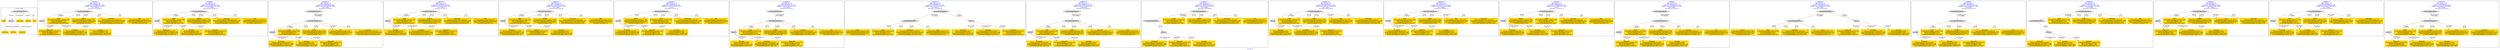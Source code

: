 digraph n0 {
fontcolor="blue"
remincross="true"
label="s01-cb.csv"
subgraph cluster_0 {
label="1-correct model"
n2[style="filled",color="white",fillcolor="lightgray",label="CulturalHeritageObject1"];
n3[shape="plaintext",style="filled",fillcolor="gold",label="Dated"];
n4[style="filled",color="white",fillcolor="lightgray",label="Person1"];
n5[shape="plaintext",style="filled",fillcolor="gold",label="Dimensions"];
n6[shape="plaintext",style="filled",fillcolor="gold",label="Medium"];
n7[shape="plaintext",style="filled",fillcolor="gold",label="Title"];
n8[shape="plaintext",style="filled",fillcolor="gold",label="Begin Date"];
n9[shape="plaintext",style="filled",fillcolor="gold",label="End Date"];
n10[shape="plaintext",style="filled",fillcolor="gold",label="Attribution"];
}
subgraph cluster_1 {
label="candidate 0\nlink coherence:1.0\nnode coherence:1.0\nconfidence:0.5053868188227902\nmapping score:0.6208432253218824\ncost:7.99978\n-precision:0.75-recall:0.75"
n12[style="filled",color="white",fillcolor="lightgray",label="CulturalHeritageObject1"];
n13[style="filled",color="white",fillcolor="lightgray",label="Person1"];
n14[shape="plaintext",style="filled",fillcolor="gold",label="Dated\n[CulturalHeritageObject,created,0.446]\n[Person,dateOfDeath,0.251]\n[Person,dateOfBirth,0.241]\n[CulturalHeritageObject,title,0.063]"];
n15[shape="plaintext",style="filled",fillcolor="gold",label="Medium\n[CulturalHeritageObject,medium,0.799]\n[CulturalHeritageObject,description,0.079]\n[Person,biographicalInformation,0.064]\n[Concept,prefLabel,0.058]"];
n16[shape="plaintext",style="filled",fillcolor="gold",label="Begin Date\n[CulturalHeritageObject,created,0.357]\n[Person,dateOfDeath,0.314]\n[Person,dateOfBirth,0.286]\n[CulturalHeritageObject,title,0.043]"];
n17[shape="plaintext",style="filled",fillcolor="gold",label="Dimensions\n[CulturalHeritageObject,extent,0.8]\n[CulturalHeritageObject,accessionNumber,0.088]\n[CulturalHeritageObject,description,0.062]\n[CulturalHeritageObject,provenance,0.05]"];
n18[shape="plaintext",style="filled",fillcolor="gold",label="Attribution\n[Person,nameOfThePerson,0.482]\n[CulturalHeritageObject,description,0.209]\n[CulturalHeritageObject,provenance,0.156]\n[CulturalHeritageObject,title,0.154]"];
n19[shape="plaintext",style="filled",fillcolor="gold",label="Title\n[CulturalHeritageObject,title,0.334]\n[CulturalHeritageObject,description,0.328]\n[Person,biographicalInformation,0.227]\n[Document,classLink,0.112]"];
n20[shape="plaintext",style="filled",fillcolor="gold",label="End Date\n[Person,dateOfBirth,0.363]\n[Person,dateOfDeath,0.324]\n[CulturalHeritageObject,created,0.285]\n[CulturalHeritageObject,title,0.028]"];
}
subgraph cluster_2 {
label="candidate 1\nlink coherence:1.0\nnode coherence:1.0\nconfidence:0.5053868188227902\nmapping score:0.6208432253218824\ncost:7.99999\n-precision:0.62-recall:0.62"
n22[style="filled",color="white",fillcolor="lightgray",label="CulturalHeritageObject1"];
n23[style="filled",color="white",fillcolor="lightgray",label="Person2"];
n24[shape="plaintext",style="filled",fillcolor="gold",label="Dated\n[CulturalHeritageObject,created,0.446]\n[Person,dateOfDeath,0.251]\n[Person,dateOfBirth,0.241]\n[CulturalHeritageObject,title,0.063]"];
n25[shape="plaintext",style="filled",fillcolor="gold",label="Medium\n[CulturalHeritageObject,medium,0.799]\n[CulturalHeritageObject,description,0.079]\n[Person,biographicalInformation,0.064]\n[Concept,prefLabel,0.058]"];
n26[shape="plaintext",style="filled",fillcolor="gold",label="Attribution\n[Person,nameOfThePerson,0.482]\n[CulturalHeritageObject,description,0.209]\n[CulturalHeritageObject,provenance,0.156]\n[CulturalHeritageObject,title,0.154]"];
n27[shape="plaintext",style="filled",fillcolor="gold",label="Dimensions\n[CulturalHeritageObject,extent,0.8]\n[CulturalHeritageObject,accessionNumber,0.088]\n[CulturalHeritageObject,description,0.062]\n[CulturalHeritageObject,provenance,0.05]"];
n28[shape="plaintext",style="filled",fillcolor="gold",label="End Date\n[Person,dateOfBirth,0.363]\n[Person,dateOfDeath,0.324]\n[CulturalHeritageObject,created,0.285]\n[CulturalHeritageObject,title,0.028]"];
n29[shape="plaintext",style="filled",fillcolor="gold",label="Title\n[CulturalHeritageObject,title,0.334]\n[CulturalHeritageObject,description,0.328]\n[Person,biographicalInformation,0.227]\n[Document,classLink,0.112]"];
n30[shape="plaintext",style="filled",fillcolor="gold",label="Begin Date\n[CulturalHeritageObject,created,0.357]\n[Person,dateOfDeath,0.314]\n[Person,dateOfBirth,0.286]\n[CulturalHeritageObject,title,0.043]"];
}
subgraph cluster_3 {
label="candidate 10\nlink coherence:1.0\nnode coherence:1.0\nconfidence:0.5045009891054063\nmapping score:0.6205479487494211\ncost:8.9998\n-precision:0.44-recall:0.5"
n32[style="filled",color="white",fillcolor="lightgray",label="CulturalHeritageObject1"];
n33[style="filled",color="white",fillcolor="lightgray",label="Person2"];
n34[style="filled",color="white",fillcolor="lightgray",label="EuropeanaAggregation1"];
n35[shape="plaintext",style="filled",fillcolor="gold",label="Dated\n[CulturalHeritageObject,created,0.446]\n[Person,dateOfDeath,0.251]\n[Person,dateOfBirth,0.241]\n[CulturalHeritageObject,title,0.063]"];
n36[shape="plaintext",style="filled",fillcolor="gold",label="Medium\n[CulturalHeritageObject,medium,0.799]\n[CulturalHeritageObject,description,0.079]\n[Person,biographicalInformation,0.064]\n[Concept,prefLabel,0.058]"];
n37[shape="plaintext",style="filled",fillcolor="gold",label="Attribution\n[Person,nameOfThePerson,0.482]\n[CulturalHeritageObject,description,0.209]\n[CulturalHeritageObject,provenance,0.156]\n[CulturalHeritageObject,title,0.154]"];
n38[shape="plaintext",style="filled",fillcolor="gold",label="Title\n[CulturalHeritageObject,title,0.334]\n[CulturalHeritageObject,description,0.328]\n[Person,biographicalInformation,0.227]\n[Document,classLink,0.112]"];
n39[shape="plaintext",style="filled",fillcolor="gold",label="Dimensions\n[CulturalHeritageObject,extent,0.8]\n[CulturalHeritageObject,accessionNumber,0.088]\n[CulturalHeritageObject,description,0.062]\n[CulturalHeritageObject,provenance,0.05]"];
n40[shape="plaintext",style="filled",fillcolor="gold",label="End Date\n[Person,dateOfBirth,0.363]\n[Person,dateOfDeath,0.324]\n[CulturalHeritageObject,created,0.285]\n[CulturalHeritageObject,title,0.028]"];
n41[shape="plaintext",style="filled",fillcolor="gold",label="Begin Date\n[CulturalHeritageObject,created,0.357]\n[Person,dateOfDeath,0.314]\n[Person,dateOfBirth,0.286]\n[CulturalHeritageObject,title,0.043]"];
}
subgraph cluster_4 {
label="candidate 11\nlink coherence:1.0\nnode coherence:1.0\nconfidence:0.4956959076910941\nmapping score:0.6176129216113171\ncost:7.99978\n-precision:1.0-recall:1.0"
n43[style="filled",color="white",fillcolor="lightgray",label="CulturalHeritageObject1"];
n44[style="filled",color="white",fillcolor="lightgray",label="Person1"];
n45[shape="plaintext",style="filled",fillcolor="gold",label="Dated\n[CulturalHeritageObject,created,0.446]\n[Person,dateOfDeath,0.251]\n[Person,dateOfBirth,0.241]\n[CulturalHeritageObject,title,0.063]"];
n46[shape="plaintext",style="filled",fillcolor="gold",label="Medium\n[CulturalHeritageObject,medium,0.799]\n[CulturalHeritageObject,description,0.079]\n[Person,biographicalInformation,0.064]\n[Concept,prefLabel,0.058]"];
n47[shape="plaintext",style="filled",fillcolor="gold",label="End Date\n[Person,dateOfBirth,0.363]\n[Person,dateOfDeath,0.324]\n[CulturalHeritageObject,created,0.285]\n[CulturalHeritageObject,title,0.028]"];
n48[shape="plaintext",style="filled",fillcolor="gold",label="Dimensions\n[CulturalHeritageObject,extent,0.8]\n[CulturalHeritageObject,accessionNumber,0.088]\n[CulturalHeritageObject,description,0.062]\n[CulturalHeritageObject,provenance,0.05]"];
n49[shape="plaintext",style="filled",fillcolor="gold",label="Attribution\n[Person,nameOfThePerson,0.482]\n[CulturalHeritageObject,description,0.209]\n[CulturalHeritageObject,provenance,0.156]\n[CulturalHeritageObject,title,0.154]"];
n50[shape="plaintext",style="filled",fillcolor="gold",label="Title\n[CulturalHeritageObject,title,0.334]\n[CulturalHeritageObject,description,0.328]\n[Person,biographicalInformation,0.227]\n[Document,classLink,0.112]"];
n51[shape="plaintext",style="filled",fillcolor="gold",label="Begin Date\n[CulturalHeritageObject,created,0.357]\n[Person,dateOfDeath,0.314]\n[Person,dateOfBirth,0.286]\n[CulturalHeritageObject,title,0.043]"];
}
subgraph cluster_5 {
label="candidate 12\nlink coherence:1.0\nnode coherence:1.0\nconfidence:0.4956959076910941\nmapping score:0.6176129216113171\ncost:7.99999\n-precision:0.88-recall:0.88"
n53[style="filled",color="white",fillcolor="lightgray",label="CulturalHeritageObject1"];
n54[style="filled",color="white",fillcolor="lightgray",label="Person2"];
n55[shape="plaintext",style="filled",fillcolor="gold",label="Dated\n[CulturalHeritageObject,created,0.446]\n[Person,dateOfDeath,0.251]\n[Person,dateOfBirth,0.241]\n[CulturalHeritageObject,title,0.063]"];
n56[shape="plaintext",style="filled",fillcolor="gold",label="Medium\n[CulturalHeritageObject,medium,0.799]\n[CulturalHeritageObject,description,0.079]\n[Person,biographicalInformation,0.064]\n[Concept,prefLabel,0.058]"];
n57[shape="plaintext",style="filled",fillcolor="gold",label="Attribution\n[Person,nameOfThePerson,0.482]\n[CulturalHeritageObject,description,0.209]\n[CulturalHeritageObject,provenance,0.156]\n[CulturalHeritageObject,title,0.154]"];
n58[shape="plaintext",style="filled",fillcolor="gold",label="Begin Date\n[CulturalHeritageObject,created,0.357]\n[Person,dateOfDeath,0.314]\n[Person,dateOfBirth,0.286]\n[CulturalHeritageObject,title,0.043]"];
n59[shape="plaintext",style="filled",fillcolor="gold",label="Dimensions\n[CulturalHeritageObject,extent,0.8]\n[CulturalHeritageObject,accessionNumber,0.088]\n[CulturalHeritageObject,description,0.062]\n[CulturalHeritageObject,provenance,0.05]"];
n60[shape="plaintext",style="filled",fillcolor="gold",label="Title\n[CulturalHeritageObject,title,0.334]\n[CulturalHeritageObject,description,0.328]\n[Person,biographicalInformation,0.227]\n[Document,classLink,0.112]"];
n61[shape="plaintext",style="filled",fillcolor="gold",label="End Date\n[Person,dateOfBirth,0.363]\n[Person,dateOfDeath,0.324]\n[CulturalHeritageObject,created,0.285]\n[CulturalHeritageObject,title,0.028]"];
}
subgraph cluster_6 {
label="candidate 13\nlink coherence:1.0\nnode coherence:1.0\nconfidence:0.4956959076910941\nmapping score:0.6176129216113171\ncost:8.0\n-precision:1.0-recall:1.0"
n63[style="filled",color="white",fillcolor="lightgray",label="CulturalHeritageObject2"];
n64[style="filled",color="white",fillcolor="lightgray",label="Person2"];
n65[shape="plaintext",style="filled",fillcolor="gold",label="Medium\n[CulturalHeritageObject,medium,0.799]\n[CulturalHeritageObject,description,0.079]\n[Person,biographicalInformation,0.064]\n[Concept,prefLabel,0.058]"];
n66[shape="plaintext",style="filled",fillcolor="gold",label="Attribution\n[Person,nameOfThePerson,0.482]\n[CulturalHeritageObject,description,0.209]\n[CulturalHeritageObject,provenance,0.156]\n[CulturalHeritageObject,title,0.154]"];
n67[shape="plaintext",style="filled",fillcolor="gold",label="Dated\n[CulturalHeritageObject,created,0.446]\n[Person,dateOfDeath,0.251]\n[Person,dateOfBirth,0.241]\n[CulturalHeritageObject,title,0.063]"];
n68[shape="plaintext",style="filled",fillcolor="gold",label="Begin Date\n[CulturalHeritageObject,created,0.357]\n[Person,dateOfDeath,0.314]\n[Person,dateOfBirth,0.286]\n[CulturalHeritageObject,title,0.043]"];
n69[shape="plaintext",style="filled",fillcolor="gold",label="Dimensions\n[CulturalHeritageObject,extent,0.8]\n[CulturalHeritageObject,accessionNumber,0.088]\n[CulturalHeritageObject,description,0.062]\n[CulturalHeritageObject,provenance,0.05]"];
n70[shape="plaintext",style="filled",fillcolor="gold",label="Title\n[CulturalHeritageObject,title,0.334]\n[CulturalHeritageObject,description,0.328]\n[Person,biographicalInformation,0.227]\n[Document,classLink,0.112]"];
n71[shape="plaintext",style="filled",fillcolor="gold",label="End Date\n[Person,dateOfBirth,0.363]\n[Person,dateOfDeath,0.324]\n[CulturalHeritageObject,created,0.285]\n[CulturalHeritageObject,title,0.028]"];
}
subgraph cluster_7 {
label="candidate 14\nlink coherence:1.0\nnode coherence:1.0\nconfidence:0.4956959076910941\nmapping score:0.6176129216113171\ncost:8.99959\n-precision:0.89-recall:1.0"
n73[style="filled",color="white",fillcolor="lightgray",label="CulturalHeritageObject1"];
n74[style="filled",color="white",fillcolor="lightgray",label="Person1"];
n75[style="filled",color="white",fillcolor="lightgray",label="EuropeanaAggregation1"];
n76[shape="plaintext",style="filled",fillcolor="gold",label="Dated\n[CulturalHeritageObject,created,0.446]\n[Person,dateOfDeath,0.251]\n[Person,dateOfBirth,0.241]\n[CulturalHeritageObject,title,0.063]"];
n77[shape="plaintext",style="filled",fillcolor="gold",label="Medium\n[CulturalHeritageObject,medium,0.799]\n[CulturalHeritageObject,description,0.079]\n[Person,biographicalInformation,0.064]\n[Concept,prefLabel,0.058]"];
n78[shape="plaintext",style="filled",fillcolor="gold",label="End Date\n[Person,dateOfBirth,0.363]\n[Person,dateOfDeath,0.324]\n[CulturalHeritageObject,created,0.285]\n[CulturalHeritageObject,title,0.028]"];
n79[shape="plaintext",style="filled",fillcolor="gold",label="Dimensions\n[CulturalHeritageObject,extent,0.8]\n[CulturalHeritageObject,accessionNumber,0.088]\n[CulturalHeritageObject,description,0.062]\n[CulturalHeritageObject,provenance,0.05]"];
n80[shape="plaintext",style="filled",fillcolor="gold",label="Attribution\n[Person,nameOfThePerson,0.482]\n[CulturalHeritageObject,description,0.209]\n[CulturalHeritageObject,provenance,0.156]\n[CulturalHeritageObject,title,0.154]"];
n81[shape="plaintext",style="filled",fillcolor="gold",label="Title\n[CulturalHeritageObject,title,0.334]\n[CulturalHeritageObject,description,0.328]\n[Person,biographicalInformation,0.227]\n[Document,classLink,0.112]"];
n82[shape="plaintext",style="filled",fillcolor="gold",label="Begin Date\n[CulturalHeritageObject,created,0.357]\n[Person,dateOfDeath,0.314]\n[Person,dateOfBirth,0.286]\n[CulturalHeritageObject,title,0.043]"];
}
subgraph cluster_8 {
label="candidate 15\nlink coherence:1.0\nnode coherence:1.0\nconfidence:0.4956959076910941\nmapping score:0.6176129216113171\ncost:8.99975\n-precision:0.78-recall:0.88"
n84[style="filled",color="white",fillcolor="lightgray",label="CulturalHeritageObject1"];
n85[style="filled",color="white",fillcolor="lightgray",label="CulturalHeritageObject2"];
n86[style="filled",color="white",fillcolor="lightgray",label="Person1"];
n87[shape="plaintext",style="filled",fillcolor="gold",label="Medium\n[CulturalHeritageObject,medium,0.799]\n[CulturalHeritageObject,description,0.079]\n[Person,biographicalInformation,0.064]\n[Concept,prefLabel,0.058]"];
n88[shape="plaintext",style="filled",fillcolor="gold",label="End Date\n[Person,dateOfBirth,0.363]\n[Person,dateOfDeath,0.324]\n[CulturalHeritageObject,created,0.285]\n[CulturalHeritageObject,title,0.028]"];
n89[shape="plaintext",style="filled",fillcolor="gold",label="Dated\n[CulturalHeritageObject,created,0.446]\n[Person,dateOfDeath,0.251]\n[Person,dateOfBirth,0.241]\n[CulturalHeritageObject,title,0.063]"];
n90[shape="plaintext",style="filled",fillcolor="gold",label="Dimensions\n[CulturalHeritageObject,extent,0.8]\n[CulturalHeritageObject,accessionNumber,0.088]\n[CulturalHeritageObject,description,0.062]\n[CulturalHeritageObject,provenance,0.05]"];
n91[shape="plaintext",style="filled",fillcolor="gold",label="Attribution\n[Person,nameOfThePerson,0.482]\n[CulturalHeritageObject,description,0.209]\n[CulturalHeritageObject,provenance,0.156]\n[CulturalHeritageObject,title,0.154]"];
n92[shape="plaintext",style="filled",fillcolor="gold",label="Title\n[CulturalHeritageObject,title,0.334]\n[CulturalHeritageObject,description,0.328]\n[Person,biographicalInformation,0.227]\n[Document,classLink,0.112]"];
n93[shape="plaintext",style="filled",fillcolor="gold",label="Begin Date\n[CulturalHeritageObject,created,0.357]\n[Person,dateOfDeath,0.314]\n[Person,dateOfBirth,0.286]\n[CulturalHeritageObject,title,0.043]"];
}
subgraph cluster_9 {
label="candidate 16\nlink coherence:1.0\nnode coherence:1.0\nconfidence:0.4956959076910941\nmapping score:0.6176129216113171\ncost:8.9998\n-precision:0.78-recall:0.88"
n95[style="filled",color="white",fillcolor="lightgray",label="CulturalHeritageObject1"];
n96[style="filled",color="white",fillcolor="lightgray",label="Person2"];
n97[style="filled",color="white",fillcolor="lightgray",label="EuropeanaAggregation1"];
n98[shape="plaintext",style="filled",fillcolor="gold",label="Dated\n[CulturalHeritageObject,created,0.446]\n[Person,dateOfDeath,0.251]\n[Person,dateOfBirth,0.241]\n[CulturalHeritageObject,title,0.063]"];
n99[shape="plaintext",style="filled",fillcolor="gold",label="Medium\n[CulturalHeritageObject,medium,0.799]\n[CulturalHeritageObject,description,0.079]\n[Person,biographicalInformation,0.064]\n[Concept,prefLabel,0.058]"];
n100[shape="plaintext",style="filled",fillcolor="gold",label="Attribution\n[Person,nameOfThePerson,0.482]\n[CulturalHeritageObject,description,0.209]\n[CulturalHeritageObject,provenance,0.156]\n[CulturalHeritageObject,title,0.154]"];
n101[shape="plaintext",style="filled",fillcolor="gold",label="Begin Date\n[CulturalHeritageObject,created,0.357]\n[Person,dateOfDeath,0.314]\n[Person,dateOfBirth,0.286]\n[CulturalHeritageObject,title,0.043]"];
n102[shape="plaintext",style="filled",fillcolor="gold",label="Dimensions\n[CulturalHeritageObject,extent,0.8]\n[CulturalHeritageObject,accessionNumber,0.088]\n[CulturalHeritageObject,description,0.062]\n[CulturalHeritageObject,provenance,0.05]"];
n103[shape="plaintext",style="filled",fillcolor="gold",label="Title\n[CulturalHeritageObject,title,0.334]\n[CulturalHeritageObject,description,0.328]\n[Person,biographicalInformation,0.227]\n[Document,classLink,0.112]"];
n104[shape="plaintext",style="filled",fillcolor="gold",label="End Date\n[Person,dateOfBirth,0.363]\n[Person,dateOfDeath,0.324]\n[CulturalHeritageObject,created,0.285]\n[CulturalHeritageObject,title,0.028]"];
}
subgraph cluster_10 {
label="candidate 17\nlink coherence:1.0\nnode coherence:1.0\nconfidence:0.4956959076910941\nmapping score:0.6176129216113171\ncost:8.99997\n-precision:0.78-recall:0.88"
n106[style="filled",color="white",fillcolor="lightgray",label="CulturalHeritageObject1"];
n107[style="filled",color="white",fillcolor="lightgray",label="CulturalHeritageObject2"];
n108[style="filled",color="white",fillcolor="lightgray",label="Person2"];
n109[shape="plaintext",style="filled",fillcolor="gold",label="Dated\n[CulturalHeritageObject,created,0.446]\n[Person,dateOfDeath,0.251]\n[Person,dateOfBirth,0.241]\n[CulturalHeritageObject,title,0.063]"];
n110[shape="plaintext",style="filled",fillcolor="gold",label="Medium\n[CulturalHeritageObject,medium,0.799]\n[CulturalHeritageObject,description,0.079]\n[Person,biographicalInformation,0.064]\n[Concept,prefLabel,0.058]"];
n111[shape="plaintext",style="filled",fillcolor="gold",label="Attribution\n[Person,nameOfThePerson,0.482]\n[CulturalHeritageObject,description,0.209]\n[CulturalHeritageObject,provenance,0.156]\n[CulturalHeritageObject,title,0.154]"];
n112[shape="plaintext",style="filled",fillcolor="gold",label="Begin Date\n[CulturalHeritageObject,created,0.357]\n[Person,dateOfDeath,0.314]\n[Person,dateOfBirth,0.286]\n[CulturalHeritageObject,title,0.043]"];
n113[shape="plaintext",style="filled",fillcolor="gold",label="Dimensions\n[CulturalHeritageObject,extent,0.8]\n[CulturalHeritageObject,accessionNumber,0.088]\n[CulturalHeritageObject,description,0.062]\n[CulturalHeritageObject,provenance,0.05]"];
n114[shape="plaintext",style="filled",fillcolor="gold",label="Title\n[CulturalHeritageObject,title,0.334]\n[CulturalHeritageObject,description,0.328]\n[Person,biographicalInformation,0.227]\n[Document,classLink,0.112]"];
n115[shape="plaintext",style="filled",fillcolor="gold",label="End Date\n[Person,dateOfBirth,0.363]\n[Person,dateOfDeath,0.324]\n[CulturalHeritageObject,created,0.285]\n[CulturalHeritageObject,title,0.028]"];
}
subgraph cluster_11 {
label="candidate 18\nlink coherence:1.0\nnode coherence:1.0\nconfidence:0.49481007797371024\nmapping score:0.6173176450388559\ncost:7.99978\n-precision:0.88-recall:0.88"
n117[style="filled",color="white",fillcolor="lightgray",label="CulturalHeritageObject1"];
n118[style="filled",color="white",fillcolor="lightgray",label="Person1"];
n119[shape="plaintext",style="filled",fillcolor="gold",label="Dated\n[CulturalHeritageObject,created,0.446]\n[Person,dateOfDeath,0.251]\n[Person,dateOfBirth,0.241]\n[CulturalHeritageObject,title,0.063]"];
n120[shape="plaintext",style="filled",fillcolor="gold",label="Medium\n[CulturalHeritageObject,medium,0.799]\n[CulturalHeritageObject,description,0.079]\n[Person,biographicalInformation,0.064]\n[Concept,prefLabel,0.058]"];
n121[shape="plaintext",style="filled",fillcolor="gold",label="Title\n[CulturalHeritageObject,title,0.334]\n[CulturalHeritageObject,description,0.328]\n[Person,biographicalInformation,0.227]\n[Document,classLink,0.112]"];
n122[shape="plaintext",style="filled",fillcolor="gold",label="End Date\n[Person,dateOfBirth,0.363]\n[Person,dateOfDeath,0.324]\n[CulturalHeritageObject,created,0.285]\n[CulturalHeritageObject,title,0.028]"];
n123[shape="plaintext",style="filled",fillcolor="gold",label="Dimensions\n[CulturalHeritageObject,extent,0.8]\n[CulturalHeritageObject,accessionNumber,0.088]\n[CulturalHeritageObject,description,0.062]\n[CulturalHeritageObject,provenance,0.05]"];
n124[shape="plaintext",style="filled",fillcolor="gold",label="Attribution\n[Person,nameOfThePerson,0.482]\n[CulturalHeritageObject,description,0.209]\n[CulturalHeritageObject,provenance,0.156]\n[CulturalHeritageObject,title,0.154]"];
n125[shape="plaintext",style="filled",fillcolor="gold",label="Begin Date\n[CulturalHeritageObject,created,0.357]\n[Person,dateOfDeath,0.314]\n[Person,dateOfBirth,0.286]\n[CulturalHeritageObject,title,0.043]"];
}
subgraph cluster_12 {
label="candidate 19\nlink coherence:1.0\nnode coherence:1.0\nconfidence:0.49481007797371024\nmapping score:0.6173176450388559\ncost:7.99999\n-precision:0.75-recall:0.75"
n127[style="filled",color="white",fillcolor="lightgray",label="CulturalHeritageObject1"];
n128[style="filled",color="white",fillcolor="lightgray",label="Person2"];
n129[shape="plaintext",style="filled",fillcolor="gold",label="Dated\n[CulturalHeritageObject,created,0.446]\n[Person,dateOfDeath,0.251]\n[Person,dateOfBirth,0.241]\n[CulturalHeritageObject,title,0.063]"];
n130[shape="plaintext",style="filled",fillcolor="gold",label="Medium\n[CulturalHeritageObject,medium,0.799]\n[CulturalHeritageObject,description,0.079]\n[Person,biographicalInformation,0.064]\n[Concept,prefLabel,0.058]"];
n131[shape="plaintext",style="filled",fillcolor="gold",label="Attribution\n[Person,nameOfThePerson,0.482]\n[CulturalHeritageObject,description,0.209]\n[CulturalHeritageObject,provenance,0.156]\n[CulturalHeritageObject,title,0.154]"];
n132[shape="plaintext",style="filled",fillcolor="gold",label="Title\n[CulturalHeritageObject,title,0.334]\n[CulturalHeritageObject,description,0.328]\n[Person,biographicalInformation,0.227]\n[Document,classLink,0.112]"];
n133[shape="plaintext",style="filled",fillcolor="gold",label="Begin Date\n[CulturalHeritageObject,created,0.357]\n[Person,dateOfDeath,0.314]\n[Person,dateOfBirth,0.286]\n[CulturalHeritageObject,title,0.043]"];
n134[shape="plaintext",style="filled",fillcolor="gold",label="Dimensions\n[CulturalHeritageObject,extent,0.8]\n[CulturalHeritageObject,accessionNumber,0.088]\n[CulturalHeritageObject,description,0.062]\n[CulturalHeritageObject,provenance,0.05]"];
n135[shape="plaintext",style="filled",fillcolor="gold",label="End Date\n[Person,dateOfBirth,0.363]\n[Person,dateOfDeath,0.324]\n[CulturalHeritageObject,created,0.285]\n[CulturalHeritageObject,title,0.028]"];
}
subgraph cluster_13 {
label="candidate 2\nlink coherence:1.0\nnode coherence:1.0\nconfidence:0.5053868188227902\nmapping score:0.6208432253218824\ncost:8.0\n-precision:0.75-recall:0.75"
n137[style="filled",color="white",fillcolor="lightgray",label="CulturalHeritageObject2"];
n138[style="filled",color="white",fillcolor="lightgray",label="Person2"];
n139[shape="plaintext",style="filled",fillcolor="gold",label="Medium\n[CulturalHeritageObject,medium,0.799]\n[CulturalHeritageObject,description,0.079]\n[Person,biographicalInformation,0.064]\n[Concept,prefLabel,0.058]"];
n140[shape="plaintext",style="filled",fillcolor="gold",label="Attribution\n[Person,nameOfThePerson,0.482]\n[CulturalHeritageObject,description,0.209]\n[CulturalHeritageObject,provenance,0.156]\n[CulturalHeritageObject,title,0.154]"];
n141[shape="plaintext",style="filled",fillcolor="gold",label="Dated\n[CulturalHeritageObject,created,0.446]\n[Person,dateOfDeath,0.251]\n[Person,dateOfBirth,0.241]\n[CulturalHeritageObject,title,0.063]"];
n142[shape="plaintext",style="filled",fillcolor="gold",label="Dimensions\n[CulturalHeritageObject,extent,0.8]\n[CulturalHeritageObject,accessionNumber,0.088]\n[CulturalHeritageObject,description,0.062]\n[CulturalHeritageObject,provenance,0.05]"];
n143[shape="plaintext",style="filled",fillcolor="gold",label="End Date\n[Person,dateOfBirth,0.363]\n[Person,dateOfDeath,0.324]\n[CulturalHeritageObject,created,0.285]\n[CulturalHeritageObject,title,0.028]"];
n144[shape="plaintext",style="filled",fillcolor="gold",label="Title\n[CulturalHeritageObject,title,0.334]\n[CulturalHeritageObject,description,0.328]\n[Person,biographicalInformation,0.227]\n[Document,classLink,0.112]"];
n145[shape="plaintext",style="filled",fillcolor="gold",label="Begin Date\n[CulturalHeritageObject,created,0.357]\n[Person,dateOfDeath,0.314]\n[Person,dateOfBirth,0.286]\n[CulturalHeritageObject,title,0.043]"];
}
subgraph cluster_14 {
label="candidate 3\nlink coherence:1.0\nnode coherence:1.0\nconfidence:0.5053868188227902\nmapping score:0.6208432253218824\ncost:8.99959\n-precision:0.67-recall:0.75"
n147[style="filled",color="white",fillcolor="lightgray",label="CulturalHeritageObject1"];
n148[style="filled",color="white",fillcolor="lightgray",label="Person1"];
n149[style="filled",color="white",fillcolor="lightgray",label="EuropeanaAggregation1"];
n150[shape="plaintext",style="filled",fillcolor="gold",label="Dated\n[CulturalHeritageObject,created,0.446]\n[Person,dateOfDeath,0.251]\n[Person,dateOfBirth,0.241]\n[CulturalHeritageObject,title,0.063]"];
n151[shape="plaintext",style="filled",fillcolor="gold",label="Medium\n[CulturalHeritageObject,medium,0.799]\n[CulturalHeritageObject,description,0.079]\n[Person,biographicalInformation,0.064]\n[Concept,prefLabel,0.058]"];
n152[shape="plaintext",style="filled",fillcolor="gold",label="Begin Date\n[CulturalHeritageObject,created,0.357]\n[Person,dateOfDeath,0.314]\n[Person,dateOfBirth,0.286]\n[CulturalHeritageObject,title,0.043]"];
n153[shape="plaintext",style="filled",fillcolor="gold",label="Dimensions\n[CulturalHeritageObject,extent,0.8]\n[CulturalHeritageObject,accessionNumber,0.088]\n[CulturalHeritageObject,description,0.062]\n[CulturalHeritageObject,provenance,0.05]"];
n154[shape="plaintext",style="filled",fillcolor="gold",label="Attribution\n[Person,nameOfThePerson,0.482]\n[CulturalHeritageObject,description,0.209]\n[CulturalHeritageObject,provenance,0.156]\n[CulturalHeritageObject,title,0.154]"];
n155[shape="plaintext",style="filled",fillcolor="gold",label="Title\n[CulturalHeritageObject,title,0.334]\n[CulturalHeritageObject,description,0.328]\n[Person,biographicalInformation,0.227]\n[Document,classLink,0.112]"];
n156[shape="plaintext",style="filled",fillcolor="gold",label="End Date\n[Person,dateOfBirth,0.363]\n[Person,dateOfDeath,0.324]\n[CulturalHeritageObject,created,0.285]\n[CulturalHeritageObject,title,0.028]"];
}
subgraph cluster_15 {
label="candidate 4\nlink coherence:1.0\nnode coherence:1.0\nconfidence:0.5053868188227902\nmapping score:0.6208432253218824\ncost:8.99975\n-precision:0.56-recall:0.62"
n158[style="filled",color="white",fillcolor="lightgray",label="CulturalHeritageObject1"];
n159[style="filled",color="white",fillcolor="lightgray",label="CulturalHeritageObject2"];
n160[style="filled",color="white",fillcolor="lightgray",label="Person1"];
n161[shape="plaintext",style="filled",fillcolor="gold",label="Medium\n[CulturalHeritageObject,medium,0.799]\n[CulturalHeritageObject,description,0.079]\n[Person,biographicalInformation,0.064]\n[Concept,prefLabel,0.058]"];
n162[shape="plaintext",style="filled",fillcolor="gold",label="Begin Date\n[CulturalHeritageObject,created,0.357]\n[Person,dateOfDeath,0.314]\n[Person,dateOfBirth,0.286]\n[CulturalHeritageObject,title,0.043]"];
n163[shape="plaintext",style="filled",fillcolor="gold",label="Dated\n[CulturalHeritageObject,created,0.446]\n[Person,dateOfDeath,0.251]\n[Person,dateOfBirth,0.241]\n[CulturalHeritageObject,title,0.063]"];
n164[shape="plaintext",style="filled",fillcolor="gold",label="Dimensions\n[CulturalHeritageObject,extent,0.8]\n[CulturalHeritageObject,accessionNumber,0.088]\n[CulturalHeritageObject,description,0.062]\n[CulturalHeritageObject,provenance,0.05]"];
n165[shape="plaintext",style="filled",fillcolor="gold",label="Attribution\n[Person,nameOfThePerson,0.482]\n[CulturalHeritageObject,description,0.209]\n[CulturalHeritageObject,provenance,0.156]\n[CulturalHeritageObject,title,0.154]"];
n166[shape="plaintext",style="filled",fillcolor="gold",label="Title\n[CulturalHeritageObject,title,0.334]\n[CulturalHeritageObject,description,0.328]\n[Person,biographicalInformation,0.227]\n[Document,classLink,0.112]"];
n167[shape="plaintext",style="filled",fillcolor="gold",label="End Date\n[Person,dateOfBirth,0.363]\n[Person,dateOfDeath,0.324]\n[CulturalHeritageObject,created,0.285]\n[CulturalHeritageObject,title,0.028]"];
}
subgraph cluster_16 {
label="candidate 5\nlink coherence:1.0\nnode coherence:1.0\nconfidence:0.5053868188227902\nmapping score:0.6208432253218824\ncost:8.9998\n-precision:0.56-recall:0.62"
n169[style="filled",color="white",fillcolor="lightgray",label="CulturalHeritageObject1"];
n170[style="filled",color="white",fillcolor="lightgray",label="Person2"];
n171[style="filled",color="white",fillcolor="lightgray",label="EuropeanaAggregation1"];
n172[shape="plaintext",style="filled",fillcolor="gold",label="Dated\n[CulturalHeritageObject,created,0.446]\n[Person,dateOfDeath,0.251]\n[Person,dateOfBirth,0.241]\n[CulturalHeritageObject,title,0.063]"];
n173[shape="plaintext",style="filled",fillcolor="gold",label="Medium\n[CulturalHeritageObject,medium,0.799]\n[CulturalHeritageObject,description,0.079]\n[Person,biographicalInformation,0.064]\n[Concept,prefLabel,0.058]"];
n174[shape="plaintext",style="filled",fillcolor="gold",label="Attribution\n[Person,nameOfThePerson,0.482]\n[CulturalHeritageObject,description,0.209]\n[CulturalHeritageObject,provenance,0.156]\n[CulturalHeritageObject,title,0.154]"];
n175[shape="plaintext",style="filled",fillcolor="gold",label="Dimensions\n[CulturalHeritageObject,extent,0.8]\n[CulturalHeritageObject,accessionNumber,0.088]\n[CulturalHeritageObject,description,0.062]\n[CulturalHeritageObject,provenance,0.05]"];
n176[shape="plaintext",style="filled",fillcolor="gold",label="End Date\n[Person,dateOfBirth,0.363]\n[Person,dateOfDeath,0.324]\n[CulturalHeritageObject,created,0.285]\n[CulturalHeritageObject,title,0.028]"];
n177[shape="plaintext",style="filled",fillcolor="gold",label="Title\n[CulturalHeritageObject,title,0.334]\n[CulturalHeritageObject,description,0.328]\n[Person,biographicalInformation,0.227]\n[Document,classLink,0.112]"];
n178[shape="plaintext",style="filled",fillcolor="gold",label="Begin Date\n[CulturalHeritageObject,created,0.357]\n[Person,dateOfDeath,0.314]\n[Person,dateOfBirth,0.286]\n[CulturalHeritageObject,title,0.043]"];
}
subgraph cluster_17 {
label="candidate 6\nlink coherence:1.0\nnode coherence:1.0\nconfidence:0.5053868188227902\nmapping score:0.6208432253218824\ncost:8.99997\n-precision:0.56-recall:0.62"
n180[style="filled",color="white",fillcolor="lightgray",label="CulturalHeritageObject1"];
n181[style="filled",color="white",fillcolor="lightgray",label="CulturalHeritageObject2"];
n182[style="filled",color="white",fillcolor="lightgray",label="Person2"];
n183[shape="plaintext",style="filled",fillcolor="gold",label="Dated\n[CulturalHeritageObject,created,0.446]\n[Person,dateOfDeath,0.251]\n[Person,dateOfBirth,0.241]\n[CulturalHeritageObject,title,0.063]"];
n184[shape="plaintext",style="filled",fillcolor="gold",label="Medium\n[CulturalHeritageObject,medium,0.799]\n[CulturalHeritageObject,description,0.079]\n[Person,biographicalInformation,0.064]\n[Concept,prefLabel,0.058]"];
n185[shape="plaintext",style="filled",fillcolor="gold",label="Attribution\n[Person,nameOfThePerson,0.482]\n[CulturalHeritageObject,description,0.209]\n[CulturalHeritageObject,provenance,0.156]\n[CulturalHeritageObject,title,0.154]"];
n186[shape="plaintext",style="filled",fillcolor="gold",label="Dimensions\n[CulturalHeritageObject,extent,0.8]\n[CulturalHeritageObject,accessionNumber,0.088]\n[CulturalHeritageObject,description,0.062]\n[CulturalHeritageObject,provenance,0.05]"];
n187[shape="plaintext",style="filled",fillcolor="gold",label="End Date\n[Person,dateOfBirth,0.363]\n[Person,dateOfDeath,0.324]\n[CulturalHeritageObject,created,0.285]\n[CulturalHeritageObject,title,0.028]"];
n188[shape="plaintext",style="filled",fillcolor="gold",label="Title\n[CulturalHeritageObject,title,0.334]\n[CulturalHeritageObject,description,0.328]\n[Person,biographicalInformation,0.227]\n[Document,classLink,0.112]"];
n189[shape="plaintext",style="filled",fillcolor="gold",label="Begin Date\n[CulturalHeritageObject,created,0.357]\n[Person,dateOfDeath,0.314]\n[Person,dateOfBirth,0.286]\n[CulturalHeritageObject,title,0.043]"];
}
subgraph cluster_18 {
label="candidate 7\nlink coherence:1.0\nnode coherence:1.0\nconfidence:0.5045009891054063\nmapping score:0.6205479487494211\ncost:7.99978\n-precision:0.62-recall:0.62"
n191[style="filled",color="white",fillcolor="lightgray",label="CulturalHeritageObject1"];
n192[style="filled",color="white",fillcolor="lightgray",label="Person1"];
n193[shape="plaintext",style="filled",fillcolor="gold",label="Dated\n[CulturalHeritageObject,created,0.446]\n[Person,dateOfDeath,0.251]\n[Person,dateOfBirth,0.241]\n[CulturalHeritageObject,title,0.063]"];
n194[shape="plaintext",style="filled",fillcolor="gold",label="Medium\n[CulturalHeritageObject,medium,0.799]\n[CulturalHeritageObject,description,0.079]\n[Person,biographicalInformation,0.064]\n[Concept,prefLabel,0.058]"];
n195[shape="plaintext",style="filled",fillcolor="gold",label="Title\n[CulturalHeritageObject,title,0.334]\n[CulturalHeritageObject,description,0.328]\n[Person,biographicalInformation,0.227]\n[Document,classLink,0.112]"];
n196[shape="plaintext",style="filled",fillcolor="gold",label="Begin Date\n[CulturalHeritageObject,created,0.357]\n[Person,dateOfDeath,0.314]\n[Person,dateOfBirth,0.286]\n[CulturalHeritageObject,title,0.043]"];
n197[shape="plaintext",style="filled",fillcolor="gold",label="Dimensions\n[CulturalHeritageObject,extent,0.8]\n[CulturalHeritageObject,accessionNumber,0.088]\n[CulturalHeritageObject,description,0.062]\n[CulturalHeritageObject,provenance,0.05]"];
n198[shape="plaintext",style="filled",fillcolor="gold",label="Attribution\n[Person,nameOfThePerson,0.482]\n[CulturalHeritageObject,description,0.209]\n[CulturalHeritageObject,provenance,0.156]\n[CulturalHeritageObject,title,0.154]"];
n199[shape="plaintext",style="filled",fillcolor="gold",label="End Date\n[Person,dateOfBirth,0.363]\n[Person,dateOfDeath,0.324]\n[CulturalHeritageObject,created,0.285]\n[CulturalHeritageObject,title,0.028]"];
}
subgraph cluster_19 {
label="candidate 8\nlink coherence:1.0\nnode coherence:1.0\nconfidence:0.5045009891054063\nmapping score:0.6205479487494211\ncost:7.99999\n-precision:0.5-recall:0.5"
n201[style="filled",color="white",fillcolor="lightgray",label="CulturalHeritageObject1"];
n202[style="filled",color="white",fillcolor="lightgray",label="Person2"];
n203[shape="plaintext",style="filled",fillcolor="gold",label="Dated\n[CulturalHeritageObject,created,0.446]\n[Person,dateOfDeath,0.251]\n[Person,dateOfBirth,0.241]\n[CulturalHeritageObject,title,0.063]"];
n204[shape="plaintext",style="filled",fillcolor="gold",label="Medium\n[CulturalHeritageObject,medium,0.799]\n[CulturalHeritageObject,description,0.079]\n[Person,biographicalInformation,0.064]\n[Concept,prefLabel,0.058]"];
n205[shape="plaintext",style="filled",fillcolor="gold",label="Attribution\n[Person,nameOfThePerson,0.482]\n[CulturalHeritageObject,description,0.209]\n[CulturalHeritageObject,provenance,0.156]\n[CulturalHeritageObject,title,0.154]"];
n206[shape="plaintext",style="filled",fillcolor="gold",label="Title\n[CulturalHeritageObject,title,0.334]\n[CulturalHeritageObject,description,0.328]\n[Person,biographicalInformation,0.227]\n[Document,classLink,0.112]"];
n207[shape="plaintext",style="filled",fillcolor="gold",label="Dimensions\n[CulturalHeritageObject,extent,0.8]\n[CulturalHeritageObject,accessionNumber,0.088]\n[CulturalHeritageObject,description,0.062]\n[CulturalHeritageObject,provenance,0.05]"];
n208[shape="plaintext",style="filled",fillcolor="gold",label="End Date\n[Person,dateOfBirth,0.363]\n[Person,dateOfDeath,0.324]\n[CulturalHeritageObject,created,0.285]\n[CulturalHeritageObject,title,0.028]"];
n209[shape="plaintext",style="filled",fillcolor="gold",label="Begin Date\n[CulturalHeritageObject,created,0.357]\n[Person,dateOfDeath,0.314]\n[Person,dateOfBirth,0.286]\n[CulturalHeritageObject,title,0.043]"];
}
subgraph cluster_20 {
label="candidate 9\nlink coherence:1.0\nnode coherence:1.0\nconfidence:0.5045009891054063\nmapping score:0.6205479487494211\ncost:8.99959\n-precision:0.56-recall:0.62"
n211[style="filled",color="white",fillcolor="lightgray",label="CulturalHeritageObject1"];
n212[style="filled",color="white",fillcolor="lightgray",label="Person1"];
n213[style="filled",color="white",fillcolor="lightgray",label="EuropeanaAggregation1"];
n214[shape="plaintext",style="filled",fillcolor="gold",label="Dated\n[CulturalHeritageObject,created,0.446]\n[Person,dateOfDeath,0.251]\n[Person,dateOfBirth,0.241]\n[CulturalHeritageObject,title,0.063]"];
n215[shape="plaintext",style="filled",fillcolor="gold",label="Medium\n[CulturalHeritageObject,medium,0.799]\n[CulturalHeritageObject,description,0.079]\n[Person,biographicalInformation,0.064]\n[Concept,prefLabel,0.058]"];
n216[shape="plaintext",style="filled",fillcolor="gold",label="Title\n[CulturalHeritageObject,title,0.334]\n[CulturalHeritageObject,description,0.328]\n[Person,biographicalInformation,0.227]\n[Document,classLink,0.112]"];
n217[shape="plaintext",style="filled",fillcolor="gold",label="Begin Date\n[CulturalHeritageObject,created,0.357]\n[Person,dateOfDeath,0.314]\n[Person,dateOfBirth,0.286]\n[CulturalHeritageObject,title,0.043]"];
n218[shape="plaintext",style="filled",fillcolor="gold",label="Dimensions\n[CulturalHeritageObject,extent,0.8]\n[CulturalHeritageObject,accessionNumber,0.088]\n[CulturalHeritageObject,description,0.062]\n[CulturalHeritageObject,provenance,0.05]"];
n219[shape="plaintext",style="filled",fillcolor="gold",label="Attribution\n[Person,nameOfThePerson,0.482]\n[CulturalHeritageObject,description,0.209]\n[CulturalHeritageObject,provenance,0.156]\n[CulturalHeritageObject,title,0.154]"];
n220[shape="plaintext",style="filled",fillcolor="gold",label="End Date\n[Person,dateOfBirth,0.363]\n[Person,dateOfDeath,0.324]\n[CulturalHeritageObject,created,0.285]\n[CulturalHeritageObject,title,0.028]"];
}
n2 -> n3[color="brown",fontcolor="black",label="created"]
n2 -> n4[color="brown",fontcolor="black",label="creator"]
n2 -> n5[color="brown",fontcolor="black",label="extent"]
n2 -> n6[color="brown",fontcolor="black",label="medium"]
n2 -> n7[color="brown",fontcolor="black",label="title"]
n4 -> n8[color="brown",fontcolor="black",label="dateOfBirth"]
n4 -> n9[color="brown",fontcolor="black",label="dateOfDeath"]
n4 -> n10[color="brown",fontcolor="black",label="nameOfThePerson"]
n12 -> n13[color="brown",fontcolor="black",label="creator\nw=0.99978"]
n12 -> n14[color="brown",fontcolor="black",label="created\nw=1.0"]
n12 -> n15[color="brown",fontcolor="black",label="medium\nw=1.0"]
n13 -> n16[color="brown",fontcolor="black",label="dateOfDeath\nw=1.0"]
n12 -> n17[color="brown",fontcolor="black",label="extent\nw=1.0"]
n13 -> n18[color="brown",fontcolor="black",label="nameOfThePerson\nw=1.0"]
n12 -> n19[color="brown",fontcolor="black",label="title\nw=1.0"]
n13 -> n20[color="brown",fontcolor="black",label="dateOfBirth\nw=1.0"]
n22 -> n23[color="brown",fontcolor="black",label="sitter\nw=0.99999"]
n22 -> n24[color="brown",fontcolor="black",label="created\nw=1.0"]
n22 -> n25[color="brown",fontcolor="black",label="medium\nw=1.0"]
n23 -> n26[color="brown",fontcolor="black",label="nameOfThePerson\nw=1.0"]
n22 -> n27[color="brown",fontcolor="black",label="extent\nw=1.0"]
n23 -> n28[color="brown",fontcolor="black",label="dateOfBirth\nw=1.0"]
n22 -> n29[color="brown",fontcolor="black",label="title\nw=1.0"]
n23 -> n30[color="brown",fontcolor="black",label="dateOfDeath\nw=1.0"]
n32 -> n33[color="brown",fontcolor="black",label="sitter\nw=0.99999"]
n34 -> n32[color="brown",fontcolor="black",label="aggregatedCHO\nw=0.99981"]
n32 -> n35[color="brown",fontcolor="black",label="created\nw=1.0"]
n32 -> n36[color="brown",fontcolor="black",label="medium\nw=1.0"]
n33 -> n37[color="brown",fontcolor="black",label="nameOfThePerson\nw=1.0"]
n32 -> n38[color="brown",fontcolor="black",label="description\nw=1.0"]
n32 -> n39[color="brown",fontcolor="black",label="extent\nw=1.0"]
n33 -> n40[color="brown",fontcolor="black",label="dateOfBirth\nw=1.0"]
n33 -> n41[color="brown",fontcolor="black",label="dateOfDeath\nw=1.0"]
n43 -> n44[color="brown",fontcolor="black",label="creator\nw=0.99978"]
n43 -> n45[color="brown",fontcolor="black",label="created\nw=1.0"]
n43 -> n46[color="brown",fontcolor="black",label="medium\nw=1.0"]
n44 -> n47[color="brown",fontcolor="black",label="dateOfDeath\nw=1.0"]
n43 -> n48[color="brown",fontcolor="black",label="extent\nw=1.0"]
n44 -> n49[color="brown",fontcolor="black",label="nameOfThePerson\nw=1.0"]
n43 -> n50[color="brown",fontcolor="black",label="title\nw=1.0"]
n44 -> n51[color="brown",fontcolor="black",label="dateOfBirth\nw=1.0"]
n53 -> n54[color="brown",fontcolor="black",label="sitter\nw=0.99999"]
n53 -> n55[color="brown",fontcolor="black",label="created\nw=1.0"]
n53 -> n56[color="brown",fontcolor="black",label="medium\nw=1.0"]
n54 -> n57[color="brown",fontcolor="black",label="nameOfThePerson\nw=1.0"]
n54 -> n58[color="brown",fontcolor="black",label="dateOfBirth\nw=1.0"]
n53 -> n59[color="brown",fontcolor="black",label="extent\nw=1.0"]
n53 -> n60[color="brown",fontcolor="black",label="title\nw=1.0"]
n54 -> n61[color="brown",fontcolor="black",label="dateOfDeath\nw=1.0"]
n63 -> n64[color="brown",fontcolor="black",label="creator\nw=1.0"]
n63 -> n65[color="brown",fontcolor="black",label="medium\nw=1.0"]
n64 -> n66[color="brown",fontcolor="black",label="nameOfThePerson\nw=1.0"]
n63 -> n67[color="brown",fontcolor="black",label="created\nw=1.0"]
n64 -> n68[color="brown",fontcolor="black",label="dateOfBirth\nw=1.0"]
n63 -> n69[color="brown",fontcolor="black",label="extent\nw=1.0"]
n63 -> n70[color="brown",fontcolor="black",label="title\nw=1.0"]
n64 -> n71[color="brown",fontcolor="black",label="dateOfDeath\nw=1.0"]
n73 -> n74[color="brown",fontcolor="black",label="creator\nw=0.99978"]
n75 -> n73[color="brown",fontcolor="black",label="aggregatedCHO\nw=0.99981"]
n73 -> n76[color="brown",fontcolor="black",label="created\nw=1.0"]
n73 -> n77[color="brown",fontcolor="black",label="medium\nw=1.0"]
n74 -> n78[color="brown",fontcolor="black",label="dateOfDeath\nw=1.0"]
n73 -> n79[color="brown",fontcolor="black",label="extent\nw=1.0"]
n74 -> n80[color="brown",fontcolor="black",label="nameOfThePerson\nw=1.0"]
n73 -> n81[color="brown",fontcolor="black",label="title\nw=1.0"]
n74 -> n82[color="brown",fontcolor="black",label="dateOfBirth\nw=1.0"]
n84 -> n85[color="brown",fontcolor="black",label="isRelatedTo\nw=0.99997"]
n84 -> n86[color="brown",fontcolor="black",label="creator\nw=0.99978"]
n85 -> n87[color="brown",fontcolor="black",label="medium\nw=1.0"]
n86 -> n88[color="brown",fontcolor="black",label="dateOfDeath\nw=1.0"]
n85 -> n89[color="brown",fontcolor="black",label="created\nw=1.0"]
n85 -> n90[color="brown",fontcolor="black",label="extent\nw=1.0"]
n86 -> n91[color="brown",fontcolor="black",label="nameOfThePerson\nw=1.0"]
n85 -> n92[color="brown",fontcolor="black",label="title\nw=1.0"]
n86 -> n93[color="brown",fontcolor="black",label="dateOfBirth\nw=1.0"]
n95 -> n96[color="brown",fontcolor="black",label="sitter\nw=0.99999"]
n97 -> n95[color="brown",fontcolor="black",label="aggregatedCHO\nw=0.99981"]
n95 -> n98[color="brown",fontcolor="black",label="created\nw=1.0"]
n95 -> n99[color="brown",fontcolor="black",label="medium\nw=1.0"]
n96 -> n100[color="brown",fontcolor="black",label="nameOfThePerson\nw=1.0"]
n96 -> n101[color="brown",fontcolor="black",label="dateOfBirth\nw=1.0"]
n95 -> n102[color="brown",fontcolor="black",label="extent\nw=1.0"]
n95 -> n103[color="brown",fontcolor="black",label="title\nw=1.0"]
n96 -> n104[color="brown",fontcolor="black",label="dateOfDeath\nw=1.0"]
n106 -> n107[color="brown",fontcolor="black",label="isRelatedTo\nw=0.99997"]
n107 -> n108[color="brown",fontcolor="black",label="creator\nw=1.0"]
n106 -> n109[color="brown",fontcolor="black",label="created\nw=1.0"]
n106 -> n110[color="brown",fontcolor="black",label="medium\nw=1.0"]
n108 -> n111[color="brown",fontcolor="black",label="nameOfThePerson\nw=1.0"]
n108 -> n112[color="brown",fontcolor="black",label="dateOfBirth\nw=1.0"]
n106 -> n113[color="brown",fontcolor="black",label="extent\nw=1.0"]
n106 -> n114[color="brown",fontcolor="black",label="title\nw=1.0"]
n108 -> n115[color="brown",fontcolor="black",label="dateOfDeath\nw=1.0"]
n117 -> n118[color="brown",fontcolor="black",label="creator\nw=0.99978"]
n117 -> n119[color="brown",fontcolor="black",label="created\nw=1.0"]
n117 -> n120[color="brown",fontcolor="black",label="medium\nw=1.0"]
n117 -> n121[color="brown",fontcolor="black",label="description\nw=1.0"]
n118 -> n122[color="brown",fontcolor="black",label="dateOfDeath\nw=1.0"]
n117 -> n123[color="brown",fontcolor="black",label="extent\nw=1.0"]
n118 -> n124[color="brown",fontcolor="black",label="nameOfThePerson\nw=1.0"]
n118 -> n125[color="brown",fontcolor="black",label="dateOfBirth\nw=1.0"]
n127 -> n128[color="brown",fontcolor="black",label="sitter\nw=0.99999"]
n127 -> n129[color="brown",fontcolor="black",label="created\nw=1.0"]
n127 -> n130[color="brown",fontcolor="black",label="medium\nw=1.0"]
n128 -> n131[color="brown",fontcolor="black",label="nameOfThePerson\nw=1.0"]
n127 -> n132[color="brown",fontcolor="black",label="description\nw=1.0"]
n128 -> n133[color="brown",fontcolor="black",label="dateOfBirth\nw=1.0"]
n127 -> n134[color="brown",fontcolor="black",label="extent\nw=1.0"]
n128 -> n135[color="brown",fontcolor="black",label="dateOfDeath\nw=1.0"]
n137 -> n138[color="brown",fontcolor="black",label="creator\nw=1.0"]
n137 -> n139[color="brown",fontcolor="black",label="medium\nw=1.0"]
n138 -> n140[color="brown",fontcolor="black",label="nameOfThePerson\nw=1.0"]
n137 -> n141[color="brown",fontcolor="black",label="created\nw=1.0"]
n137 -> n142[color="brown",fontcolor="black",label="extent\nw=1.0"]
n138 -> n143[color="brown",fontcolor="black",label="dateOfBirth\nw=1.0"]
n137 -> n144[color="brown",fontcolor="black",label="title\nw=1.0"]
n138 -> n145[color="brown",fontcolor="black",label="dateOfDeath\nw=1.0"]
n147 -> n148[color="brown",fontcolor="black",label="creator\nw=0.99978"]
n149 -> n147[color="brown",fontcolor="black",label="aggregatedCHO\nw=0.99981"]
n147 -> n150[color="brown",fontcolor="black",label="created\nw=1.0"]
n147 -> n151[color="brown",fontcolor="black",label="medium\nw=1.0"]
n148 -> n152[color="brown",fontcolor="black",label="dateOfDeath\nw=1.0"]
n147 -> n153[color="brown",fontcolor="black",label="extent\nw=1.0"]
n148 -> n154[color="brown",fontcolor="black",label="nameOfThePerson\nw=1.0"]
n147 -> n155[color="brown",fontcolor="black",label="title\nw=1.0"]
n148 -> n156[color="brown",fontcolor="black",label="dateOfBirth\nw=1.0"]
n158 -> n159[color="brown",fontcolor="black",label="isRelatedTo\nw=0.99997"]
n158 -> n160[color="brown",fontcolor="black",label="creator\nw=0.99978"]
n159 -> n161[color="brown",fontcolor="black",label="medium\nw=1.0"]
n160 -> n162[color="brown",fontcolor="black",label="dateOfDeath\nw=1.0"]
n159 -> n163[color="brown",fontcolor="black",label="created\nw=1.0"]
n159 -> n164[color="brown",fontcolor="black",label="extent\nw=1.0"]
n160 -> n165[color="brown",fontcolor="black",label="nameOfThePerson\nw=1.0"]
n159 -> n166[color="brown",fontcolor="black",label="title\nw=1.0"]
n160 -> n167[color="brown",fontcolor="black",label="dateOfBirth\nw=1.0"]
n169 -> n170[color="brown",fontcolor="black",label="sitter\nw=0.99999"]
n171 -> n169[color="brown",fontcolor="black",label="aggregatedCHO\nw=0.99981"]
n169 -> n172[color="brown",fontcolor="black",label="created\nw=1.0"]
n169 -> n173[color="brown",fontcolor="black",label="medium\nw=1.0"]
n170 -> n174[color="brown",fontcolor="black",label="nameOfThePerson\nw=1.0"]
n169 -> n175[color="brown",fontcolor="black",label="extent\nw=1.0"]
n170 -> n176[color="brown",fontcolor="black",label="dateOfBirth\nw=1.0"]
n169 -> n177[color="brown",fontcolor="black",label="title\nw=1.0"]
n170 -> n178[color="brown",fontcolor="black",label="dateOfDeath\nw=1.0"]
n180 -> n181[color="brown",fontcolor="black",label="isRelatedTo\nw=0.99997"]
n181 -> n182[color="brown",fontcolor="black",label="creator\nw=1.0"]
n180 -> n183[color="brown",fontcolor="black",label="created\nw=1.0"]
n180 -> n184[color="brown",fontcolor="black",label="medium\nw=1.0"]
n182 -> n185[color="brown",fontcolor="black",label="nameOfThePerson\nw=1.0"]
n180 -> n186[color="brown",fontcolor="black",label="extent\nw=1.0"]
n182 -> n187[color="brown",fontcolor="black",label="dateOfBirth\nw=1.0"]
n180 -> n188[color="brown",fontcolor="black",label="title\nw=1.0"]
n182 -> n189[color="brown",fontcolor="black",label="dateOfDeath\nw=1.0"]
n191 -> n192[color="brown",fontcolor="black",label="creator\nw=0.99978"]
n191 -> n193[color="brown",fontcolor="black",label="created\nw=1.0"]
n191 -> n194[color="brown",fontcolor="black",label="medium\nw=1.0"]
n191 -> n195[color="brown",fontcolor="black",label="description\nw=1.0"]
n192 -> n196[color="brown",fontcolor="black",label="dateOfDeath\nw=1.0"]
n191 -> n197[color="brown",fontcolor="black",label="extent\nw=1.0"]
n192 -> n198[color="brown",fontcolor="black",label="nameOfThePerson\nw=1.0"]
n192 -> n199[color="brown",fontcolor="black",label="dateOfBirth\nw=1.0"]
n201 -> n202[color="brown",fontcolor="black",label="sitter\nw=0.99999"]
n201 -> n203[color="brown",fontcolor="black",label="created\nw=1.0"]
n201 -> n204[color="brown",fontcolor="black",label="medium\nw=1.0"]
n202 -> n205[color="brown",fontcolor="black",label="nameOfThePerson\nw=1.0"]
n201 -> n206[color="brown",fontcolor="black",label="description\nw=1.0"]
n201 -> n207[color="brown",fontcolor="black",label="extent\nw=1.0"]
n202 -> n208[color="brown",fontcolor="black",label="dateOfBirth\nw=1.0"]
n202 -> n209[color="brown",fontcolor="black",label="dateOfDeath\nw=1.0"]
n211 -> n212[color="brown",fontcolor="black",label="creator\nw=0.99978"]
n213 -> n211[color="brown",fontcolor="black",label="aggregatedCHO\nw=0.99981"]
n211 -> n214[color="brown",fontcolor="black",label="created\nw=1.0"]
n211 -> n215[color="brown",fontcolor="black",label="medium\nw=1.0"]
n211 -> n216[color="brown",fontcolor="black",label="description\nw=1.0"]
n212 -> n217[color="brown",fontcolor="black",label="dateOfDeath\nw=1.0"]
n211 -> n218[color="brown",fontcolor="black",label="extent\nw=1.0"]
n212 -> n219[color="brown",fontcolor="black",label="nameOfThePerson\nw=1.0"]
n212 -> n220[color="brown",fontcolor="black",label="dateOfBirth\nw=1.0"]
}
